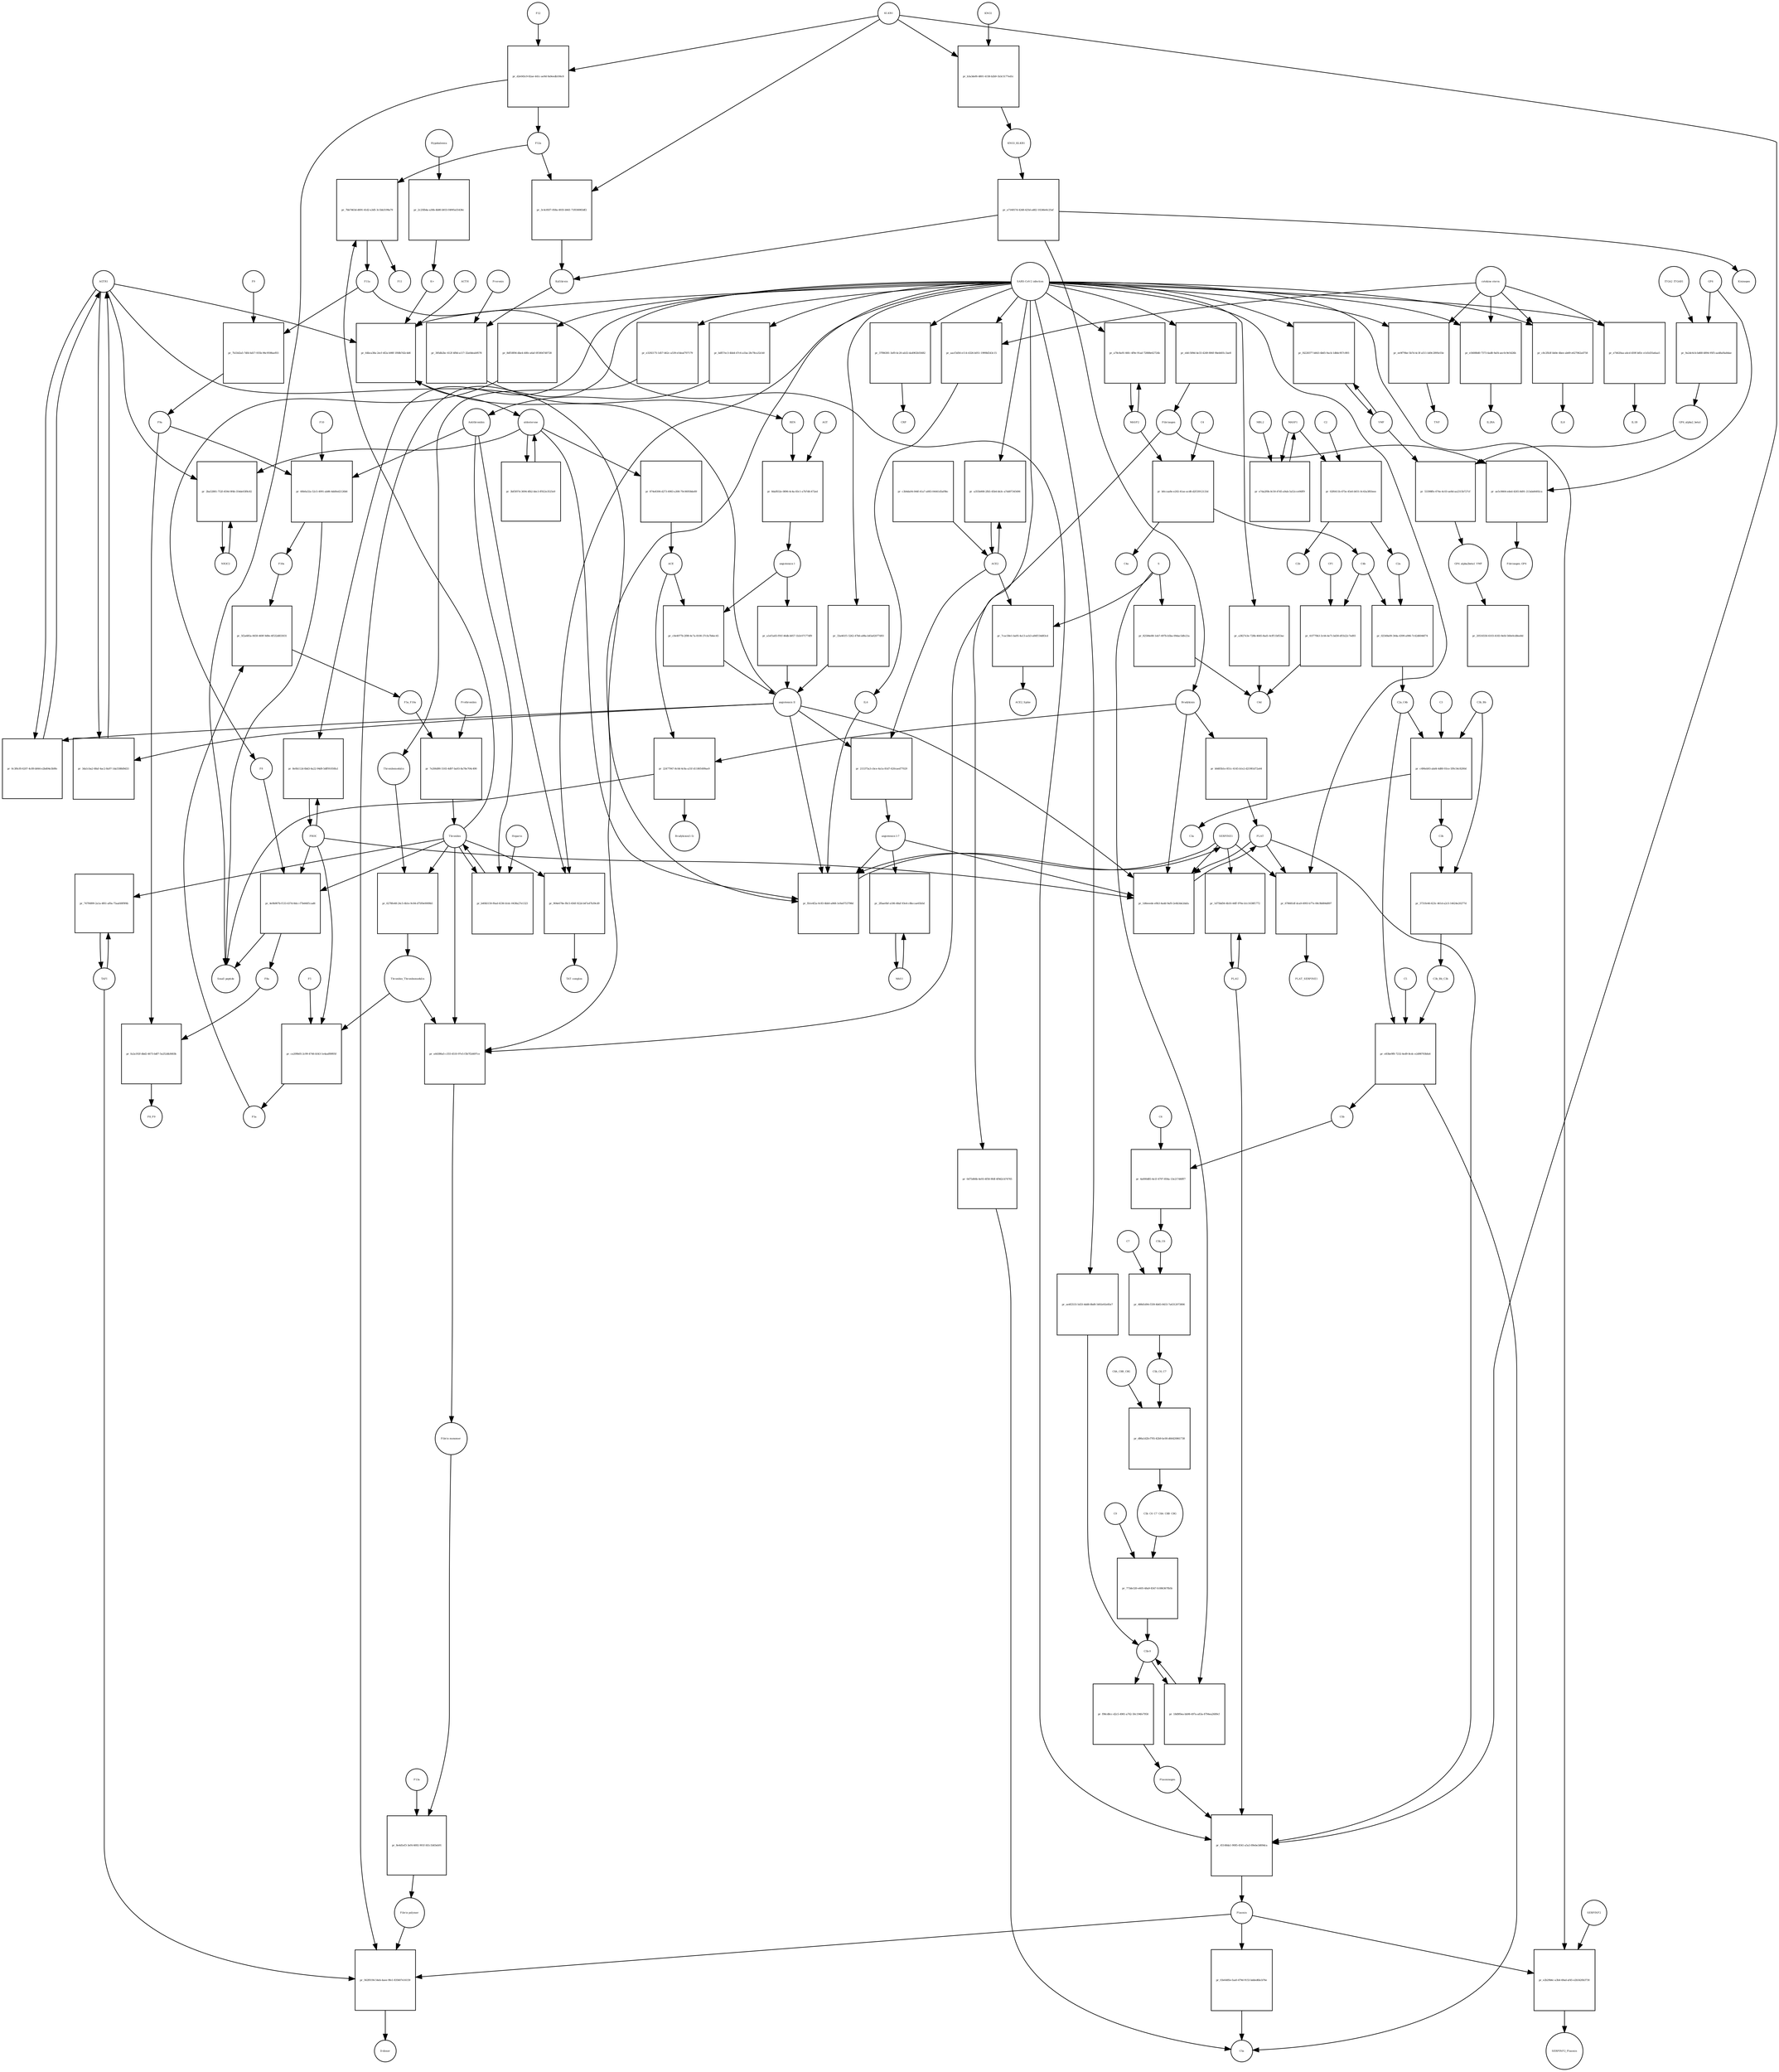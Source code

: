 strict digraph  {
F8 [annotation="urn_miriam_hgnc_3546|urn_miriam_taxonomy_9606", bipartite=0, cls=macromolecule, fontsize=4, label=F8, shape=circle];
"pr_4e9b907b-f133-437d-8dcc-f7b446f1cad6" [annotation="", bipartite=1, cls=process, fontsize=4, label="pr_4e9b907b-f133-437d-8dcc-f7b446f1cad6", shape=square];
"Small peptide" [annotation=urn_miriam_mesh_D010446, bipartite=0, cls=macromolecule, fontsize=4, label="Small peptide", shape=circle];
F8a [annotation="urn_miriam_hgnc.symbol_F8|urn_miriam_mesh_D015944|urn_miriam_taxonomy_9606", bipartite=0, cls=macromolecule, fontsize=4, label=F8a, shape=circle];
Thrombin [annotation="urn_miriam_hgnc_3535|urn_miriam_taxonomy_9606", bipartite=0, cls=macromolecule, fontsize=4, label=Thrombin, shape=circle];
PROC [annotation="urn_miriam_hgnc_9451|urn_miriam_taxonomy_9606", bipartite=0, cls=macromolecule, fontsize=4, label=PROC, shape=circle];
AGTR1 [annotation=urn_miriam_hgnc_336, bipartite=0, cls=macromolecule, fontsize=4, label=AGTR1, shape=circle];
"pr_0c3f6cf0-6207-4c89-b844-e2bd04e3b9fe" [annotation="", bipartite=1, cls=process, fontsize=4, label="pr_0c3f6cf0-6207-4c89-b844-e2bd04e3b9fe", shape=square];
"angiotensin II" [annotation="urn_miriam_obo.chebi_CHEBI%3A2718|urn_miriam_taxonomy_9606", bipartite=0, cls="simple chemical", fontsize=4, label="angiotensin II", shape=circle];
NR3C2 [annotation="", bipartite=0, cls=macromolecule, fontsize=4, label=NR3C2, shape=circle];
"pr_2ba52881-752f-459d-9f4b-354de03f8c82" [annotation="", bipartite=1, cls=process, fontsize=4, label="pr_2ba52881-752f-459d-9f4b-354de03f8c82", shape=square];
aldosterone [annotation="urn_miriam_obo.chebi_CHEBI%3A27584", bipartite=0, cls="simple chemical", fontsize=4, label=aldosterone, shape=circle];
"pr_3bf5f07d-3694-4fb2-bbc3-ff922e3525e9" [annotation="", bipartite=1, cls=process, fontsize=4, label="pr_3bf5f07d-3694-4fb2-bbc3-ff922e3525e9", shape=square];
SERPINE1 [annotation="", bipartite=0, cls=macromolecule, fontsize=4, label=SERPINE1, shape=circle];
"pr_fb1e4f2a-0c83-4bb0-a868-1e9a6753798d" [annotation="", bipartite=1, cls=process, fontsize=4, label="pr_fb1e4f2a-0c83-4bb0-a868-1e9a6753798d", shape=square];
"angiotensin I-7" [annotation="urn_miriam_obo.chebi_CHEBI%3A55438|urn_miriam_taxonomy_9606", bipartite=0, cls="simple chemical", fontsize=4, label="angiotensin I-7", shape=circle];
IL6 [annotation="urn_miriam_hgnc_6018|urn_miriam_taxonomy_9606", bipartite=0, cls=macromolecule, fontsize=4, label=IL6, shape=circle];
"pr_64bca38a-2ecf-4f2a-b98f-1f68b7d2c4d6" [annotation="", bipartite=1, cls=process, fontsize=4, label="pr_64bca38a-2ecf-4f2a-b98f-1f68b7d2c4d6", shape=square];
"SARS-CoV-2 infection" [annotation="urn_miriam_taxonomy_2697049|urn_miriam_mesh_D012327", bipartite=0, cls=phenotype, fontsize=4, label="SARS-CoV-2 infection", shape=circle];
"K+" [annotation="urn_miriam_obo.chebi_CHEBI%3A29103", bipartite=0, cls="simple chemical", fontsize=4, label="K+", shape=circle];
ACTH [annotation=urn_miriam_hgnc_9201, bipartite=0, cls="simple chemical", fontsize=4, label=ACTH, shape=circle];
"pr_33a461f1-5262-47b6-a08a-b45a02077d93" [annotation="", bipartite=1, cls=process, fontsize=4, label="pr_33a461f1-5262-47b6-a08a-b45a02077d93", shape=square];
Bradykinin [annotation="urn_miriam_obo.chebi_CHEBI%3A3165|urn_miriam_taxonomy_9606", bipartite=0, cls=macromolecule, fontsize=4, label=Bradykinin, shape=circle];
"pr_22477947-8c0d-4c8a-a31f-d11805499ae9" [annotation="", bipartite=1, cls=process, fontsize=4, label="pr_22477947-8c0d-4c8a-a31f-d11805499ae9", shape=square];
"Bradykinin(1-5)" [annotation="urn_miriam_mesh_C079000|urn_miriam_taxonomy_9606", bipartite=0, cls=macromolecule, fontsize=4, label="Bradykinin(1-5)", shape=circle];
ACE [annotation="urn_miriam_hgnc_2707|urn_miriam_taxonomy_9606", bipartite=0, cls=macromolecule, fontsize=4, label=ACE, shape=circle];
"pr_b0d05b1e-851c-4145-b1e2-d21981d72a44" [annotation="", bipartite=1, cls=process, fontsize=4, label="pr_b0d05b1e-851c-4145-b1e2-d21981d72a44", shape=square];
PLAT [annotation="urn_miriam_hgnc_9051|urn_miriam_taxonomy_9606", bipartite=0, cls=macromolecule, fontsize=4, label=PLAT, shape=circle];
"pr_3da1cba2-68af-4ac2-8a97-1da5588d9d33" [annotation="", bipartite=1, cls=process, fontsize=4, label="pr_3da1cba2-68af-4ac2-8a97-1da5588d9d33", shape=square];
MAS1 [annotation="", bipartite=0, cls=macromolecule, fontsize=4, label=MAS1, shape=circle];
"pr_2fbae0bf-a186-48af-93e4-c8bccae65b5d" [annotation="", bipartite=1, cls=process, fontsize=4, label="pr_2fbae0bf-a186-48af-93e4-c8bccae65b5d", shape=square];
Fibrinogen [annotation="urn_miriam_pubmed_19296670|urn_miriam_obo.go_GO%3A0005577|urn_miriam_hgnc_3661|urn_miriam_hgnc_3662|urn_miriam_hgnc_3694|urn_miriam_taxonomy_9606", bipartite=0, cls=complex, fontsize=4, label=Fibrinogen, shape=circle];
"pr_ae5c8464-eded-4265-8d91-213abd4492ca" [annotation="", bipartite=1, cls=process, fontsize=4, label="pr_ae5c8464-eded-4265-8d91-213abd4492ca", shape=square];
GP6 [annotation="urn_miriam_hgnc_HGNC%3A14388|urn_miriam_taxonomy_9606", bipartite=0, cls=macromolecule, fontsize=4, label=GP6, shape=circle];
Fibrinogen_GP6 [annotation="urn_miriam_pubmed_19296670|urn_miriam_obo.go_GO%3A0005577|urn_miriam_hgnc_HGNC%3A14388|urn_miriam_taxonomy_9606", bipartite=0, cls=complex, fontsize=4, label=Fibrinogen_GP6, shape=circle];
GP6_alpha2_beta1 [annotation="urn_miriam_pubmed_25051961|urn_miriam_taxonomy_10090|urn_miriam_hgnc_14338|urn_miriam_hgnc_6137|urn_miriam_hgnc_6153", bipartite=0, cls=complex, fontsize=4, label=GP6_alpha2_beta1, shape=circle];
"pr_53398ffe-674e-4c03-ae8d-aa2315b727cf" [annotation="", bipartite=1, cls=process, fontsize=4, label="pr_53398ffe-674e-4c03-ae8d-aa2315b727cf", shape=square];
VWF [annotation="urn_miriam_hgnc_12726|urn_miriam_taxonomy_9606", bipartite=0, cls=macromolecule, fontsize=4, label=VWF, shape=circle];
GP6_alpha2beta1_VWF [annotation="urn_miriam_pubmed_25051961|urn_miriam_taxonomy_10090|urn_miriam_hgnc_14338|urn_miriam_hgnc_6137|urn_miriam_hgnc_6153|urn_miriam_hgnc_12726", bipartite=0, cls=complex, fontsize=4, label=GP6_alpha2beta1_VWF, shape=circle];
"pr_9a2dc6cb-bd68-4894-95f5-aa48af4a8dae" [annotation="", bipartite=1, cls=process, fontsize=4, label="pr_9a2dc6cb-bd68-4894-95f5-aa48af4a8dae", shape=square];
ITGA2_ITGAB1 [annotation="urn_miriam_intact_EBI-16428357|urn_miriam_hgnc_6137|urn_miriam_hgnc_6153|urn_miriam_taxonomy_9606", bipartite=0, cls=complex, fontsize=4, label=ITGA2_ITGAB1, shape=circle];
"pr_20516550-6103-4183-9efd-560e0cd8ee8d" [annotation="", bipartite=1, cls="omitted process", fontsize=4, label="pr_20516550-6103-4183-9efd-560e0cd8ee8d", shape=square];
"Fibrin polymer" [annotation="urn_miriam_mesh_C465961|urn_miriam_taxonomy_9606", bipartite=0, cls=macromolecule, fontsize=4, label="Fibrin polymer", shape=circle];
"pr_562f0194-54eb-4aee-9fe1-835607e16159" [annotation="", bipartite=1, cls=process, fontsize=4, label="pr_562f0194-54eb-4aee-9fe1-835607e16159", shape=square];
"D-dimer" [annotation="urn_miriam_pubmed_19008457|urn_miriam_mesh_C036309|urn_miriam_taxonomy_9606", bipartite=0, cls=macromolecule, fontsize=4, label="D-dimer", shape=circle];
Plasmin [annotation="urn_miriam_hgnc.symbol_PLG|urn_miriam_mesh_D005341|urn_miriam_brenda_3.4.21.7|urn_miriam_taxonomy_9606", bipartite=0, cls=macromolecule, fontsize=4, label=Plasmin, shape=circle];
TAFI [annotation="urn_miriam_hgnc_1546|urn_miriam_taxonomy_9606", bipartite=0, cls=macromolecule, fontsize=4, label=TAFI, shape=circle];
"Fibrin monomer" [annotation="urn_miriam_mesh_C011468|urn_miriam_taxonomy_9606", bipartite=0, cls=macromolecule, fontsize=4, label="Fibrin monomer", shape=circle];
"pr_8e4d1ef3-3ef4-4692-901f-fd1c1b83eb91" [annotation="", bipartite=1, cls=process, fontsize=4, label="pr_8e4d1ef3-3ef4-4692-901f-fd1c1b83eb91", shape=square];
F13a [annotation="urn_miriam_hgnc.symbol_F13|urn_miriam_mesh_D026122|urn_miriam_brenda_2.3.2.13|urn_miriam_taxonomy_9606", bipartite=0, cls=macromolecule, fontsize=4, label=F13a, shape=circle];
"pr_ee9f79be-5b7d-4c3f-a511-b49c2895e55e" [annotation="", bipartite=1, cls=process, fontsize=4, label="pr_ee9f79be-5b7d-4c3f-a511-b49c2895e55e", shape=square];
TNF [annotation="urn_miriam_hgnc_11892|urn_miriam_taxonomy_9606", bipartite=0, cls=macromolecule, fontsize=4, label=TNF, shape=circle];
"cytokine storm" [annotation="urn_miriam_pubmed_2504360|urn_miriam_taxonomy_9606", bipartite=0, cls=phenotype, fontsize=4, label="cytokine storm", shape=circle];
"pr_03e6485e-faa0-479d-9153-bdded6bcb76e" [annotation="", bipartite=1, cls=process, fontsize=4, label="pr_03e6485e-faa0-479d-9153-bdded6bcb76e", shape=square];
C5a [annotation="urn_miriam_hgnc.symbol_C5|urn_miriam_mesh_D015936|urn_miriam_taxonomy_9606", bipartite=0, cls=macromolecule, fontsize=4, label=C5a, shape=circle];
"pr_f98cd8cc-d2c5-4981-a762-50c194fe7958" [annotation="", bipartite=1, cls=process, fontsize=4, label="pr_f98cd8cc-d2c5-4981-a762-50c194fe7958", shape=square];
Plasminogen [annotation="urn_miriam_hgnc_9071|urn_miriam_taxonomy_9606", bipartite=0, cls=macromolecule, fontsize=4, label=Plasminogen, shape=circle];
"C5b-9" [annotation="urn_miriam_obo.go_GO%3A0005579|urn_miriam_mesh_D015938|urn_miriam_mesh_D050776|urn_miriam_hgnc_1339|urn_miriam_hgnc_1346|urn_miriam_hgnc_1352|urn_miriam_hgnc_1353|urn_miriam_hgnc_1354|urn_miriam_hgnc_1358|urn_miriam_taxonomy_9606", bipartite=0, cls=complex, fontsize=4, label="C5b-9", shape=circle];
C2 [annotation="urn_miriam_hgnc_1248|urn_miriam_taxonomy_9606", bipartite=0, cls=macromolecule, fontsize=4, label=C2, shape=circle];
"pr_02f6411b-475e-45e0-b031-0c43a3f83eee" [annotation="", bipartite=1, cls=process, fontsize=4, label="pr_02f6411b-475e-45e0-b031-0c43a3f83eee", shape=square];
C2a [annotation="urn_miriam_hgnc.symbol_C2|urn_miriam_mesh_D050678|urn_miriam_taxonomy_9606", bipartite=0, cls=macromolecule, fontsize=4, label=C2a, shape=circle];
C2b [annotation="urn_miriam_hgnc.symbol_C2|urn_miriam_mesh_D050679|urn_miriam_taxonomy_9606", bipartite=0, cls=macromolecule, fontsize=4, label=C2b, shape=circle];
MASP1 [annotation="urn_miriam_hgnc_6901|urn_miriam_taxonomy_9606", bipartite=0, cls=macromolecule, fontsize=4, label=MASP1, shape=circle];
"pr_e56088d0-7373-4ad8-9af4-aec0c9e5426b" [annotation="", bipartite=1, cls=process, fontsize=4, label="pr_e56088d0-7373-4ad8-9af4-aec0c9e5426b", shape=square];
IL2RA [annotation="urn_miriam_hgnc_6008|urn_miriam_taxonomy_9606", bipartite=0, cls=macromolecule, fontsize=4, label=IL2RA, shape=circle];
"pr_c8c2fb3f-bb0e-4bee-ab69-e627062a4758" [annotation="", bipartite=1, cls=process, fontsize=4, label="pr_c8c2fb3f-bb0e-4bee-ab69-e627062a4758", shape=square];
IL8 [annotation="urn_miriam_hgnc_6025|urn_miriam_taxonomy_9606", bipartite=0, cls=macromolecule, fontsize=4, label=IL8, shape=circle];
"pr_0d75d66b-4e93-4f58-9fdf-4f9d2cb74765" [annotation="", bipartite=1, cls=process, fontsize=4, label="pr_0d75d66b-4e93-4f58-9fdf-4f9d2cb74765", shape=square];
"pr_aacf3d56-e114-4326-b051-1999bf243c15" [annotation="", bipartite=1, cls=process, fontsize=4, label="pr_aacf3d56-e114-4326-b051-1999bf243c15", shape=square];
"pr_e74620aa-a4cd-459f-b83c-e1d1d35a6aa5" [annotation="", bipartite=1, cls=process, fontsize=4, label="pr_e74620aa-a4cd-459f-b83c-e1d1d35a6aa5", shape=square];
IL1B [annotation="urn_miriam_hgnc_5992|urn_miriam_taxonomy_9606", bipartite=0, cls=macromolecule, fontsize=4, label=IL1B, shape=circle];
Prorenin [annotation="urn_miriam_hgnc_9958|urn_miriam_taxonomy_9606", bipartite=0, cls=macromolecule, fontsize=4, label=Prorenin, shape=circle];
"pr_385db2bc-612f-4f8d-a117-32a0deab9578" [annotation="", bipartite=1, cls=process, fontsize=4, label="pr_385db2bc-612f-4f8d-a117-32a0deab9578", shape=square];
REN [annotation="urn_miriam_hgnc.symbol_REN|urn_miriam_taxonomy_9606", bipartite=0, cls=macromolecule, fontsize=4, label=REN, shape=circle];
Kallikrein [annotation="urn_miriam_hgnc.symbol_KLKB1|urn_miriam_mesh_D020842|urn_miriam_brenda_3.4.21.34|urn_miriam_taxonomy_9606", bipartite=0, cls=macromolecule, fontsize=4, label=Kallikrein, shape=circle];
KLKB1 [annotation="urn_miriam_hgnc_6371|urn_miriam_taxonomy_9606", bipartite=0, cls=macromolecule, fontsize=4, label=KLKB1, shape=circle];
"pr_3c4c85f7-058a-4935-b9d1-71f036983df2" [annotation="", bipartite=1, cls=process, fontsize=4, label="pr_3c4c85f7-058a-4935-b9d1-71f036983df2", shape=square];
F12a [annotation="urn_miriam_hgnc.symbol_F12|urn_miriam_mesh_D015956|urn_miriam_brenda_3.4.21.38|urn_miriam_taxonomy_9606", bipartite=0, cls=macromolecule, fontsize=4, label=F12a, shape=circle];
"pr_e3292175-1d57-462c-a539-e54eaf707179" [annotation="", bipartite=1, cls=process, fontsize=4, label="pr_e3292175-1d57-462c-a539-e54eaf707179", shape=square];
Thrombomodulin [annotation="urn_miriam_hgnc_11784|urn_miriam_taxonomy_9606", bipartite=0, cls=macromolecule, fontsize=4, label=Thrombomodulin, shape=circle];
"pr_e2b29b6c-a3b4-49ad-af45-e2b5420b3730" [annotation="", bipartite=1, cls=process, fontsize=4, label="pr_e2b29b6c-a3b4-49ad-af45-e2b5420b3730", shape=square];
SERPINF2 [annotation="urn_miriam_hgnc_9075|urn_miriam_taxonomy_9606", bipartite=0, cls=macromolecule, fontsize=4, label=SERPINF2, shape=circle];
SERPINF2_Plasmin [annotation="urn_miriam_pubmed_2437112|urn_miriam_biogrid_314240|urn_miriam_hgnc_9075|urn_miriam_mesh_D005341|urn_miriam_taxonomy_9606", bipartite=0, cls=complex, fontsize=4, label=SERPINF2_Plasmin, shape=circle];
"pr_a3827e3e-728b-4645-8ad1-4cff11bf53ac" [annotation="", bipartite=1, cls=process, fontsize=4, label="pr_a3827e3e-728b-4645-8ad1-4cff11bf53ac", shape=square];
C4d [annotation="urn_miriam_hgnc.symbol_C4b|urn_miriam_mesh_C032261|urn_miriam_taxonomy_9606", bipartite=0, cls=macromolecule, fontsize=4, label=C4d, shape=circle];
"pr_ae4f2533-5d33-4dd8-8bd9-5492e92e85e7" [annotation="", bipartite=1, cls=process, fontsize=4, label="pr_ae4f2533-5d33-4dd8-8bd9-5492e92e85e7", shape=square];
"pr_8e0b112d-6bd3-4a22-94d9-5dff91050fa1" [annotation="", bipartite=1, cls=process, fontsize=4, label="pr_8e0b112d-6bd3-4a22-94d9-5dff91050fa1", shape=square];
"pr_f4228377-b843-4b65-9acb-1d8dc957c893" [annotation="", bipartite=1, cls=process, fontsize=4, label="pr_f4228377-b843-4b65-9acb-1d8dc957c893", shape=square];
"pr_37f86381-3ef0-4c20-ab32-da4902b55682" [annotation="", bipartite=1, cls=process, fontsize=4, label="pr_37f86381-3ef0-4c20-ab32-da4902b55682", shape=square];
CRP [annotation="urn_miriam_hgnc_2367|urn_miriam_taxonomy_9606", bipartite=0, cls=macromolecule, fontsize=4, label=CRP, shape=circle];
"pr_18d9f0ea-bb98-497a-a83a-8794ea2689cf" [annotation="", bipartite=1, cls=process, fontsize=4, label="pr_18d9f0ea-bb98-497a-a83a-8794ea2689cf", shape=square];
S [annotation="urn_miriam_uniprot_P0DTC2|urn_miriam_uniprot_P59594|urn_miriam_taxonomy_2697049", bipartite=0, cls=macromolecule, fontsize=4, label=S, shape=circle];
"pr_82584e88-1eb7-497b-b5ba-09dac5dfe21a" [annotation="", bipartite=1, cls=process, fontsize=4, label="pr_82584e88-1eb7-497b-b5ba-09dac5dfe21a", shape=square];
"pr_215375a3-cbce-4a1a-81d7-620caed77029" [annotation="", bipartite=1, cls=process, fontsize=4, label="pr_215375a3-cbce-4a1a-81d7-620caed77029", shape=square];
ACE2 [annotation="urn_miriam_hgnc_13557|urn_miriam_taxonomy_9606", bipartite=0, cls=macromolecule, fontsize=4, label=ACE2, shape=circle];
"pr_c3b4da04-044f-41a7-a083-04441d5af9bc" [annotation="", bipartite=1, cls=process, fontsize=4, label="pr_c3b4da04-044f-41a7-a083-04441d5af9bc", shape=square];
"pr_7cac58e1-ba95-4a13-acb3-a84f154d83cd" [annotation="", bipartite=1, cls=process, fontsize=4, label="pr_7cac58e1-ba95-4a13-acb3-a84f154d83cd", shape=square];
ACE2_Spike [annotation="urn_miriam_pdb_6CS2|urn_miriam_hgnc_13557|urn_miriam_uniprot_P0DTC2|urn_miriam_taxonomy_9606|urn_miriam_taxonomy_2697049", bipartite=0, cls=complex, fontsize=4, label=ACE2_Spike, shape=circle];
"pr_a355b008-2fb5-45b4-bb3c-a7dd07345496" [annotation="", bipartite=1, cls=process, fontsize=4, label="pr_a355b008-2fb5-45b4-bb3c-a7dd07345496", shape=square];
"pr_bdf57ec3-4bb4-47c6-a1ba-2fe78ca32cb0" [annotation="", bipartite=1, cls=process, fontsize=4, label="pr_bdf57ec3-4bb4-47c6-a1ba-2fe78ca32cb0", shape=square];
Antithrombin [annotation="urn_miriam_hgnc_775|urn_miriam_taxonomy_9606", bipartite=0, cls=macromolecule, fontsize=4, label=Antithrombin, shape=circle];
"pr_8df18f06-dbe4-40fe-a6af-0f18047d0728" [annotation="", bipartite=1, cls=process, fontsize=4, label="pr_8df18f06-dbe4-40fe-a6af-0f18047d0728", shape=square];
C4b [annotation="urn_miriam_hgnc_1324|urn_miriam_taxonomy_9606", bipartite=0, cls=macromolecule, fontsize=4, label=C4b, shape=circle];
"pr_41f770b3-3c44-4e71-bd30-df1b22c7ed93" [annotation="", bipartite=1, cls=process, fontsize=4, label="pr_41f770b3-3c44-4e71-bd30-df1b22c7ed93", shape=square];
CFI [annotation="urn_miriam_hgnc_2771|urn_miriam_taxonomy_9606", bipartite=0, cls=macromolecule, fontsize=4, label=CFI, shape=circle];
C3b [annotation="urn_miriam_hgnc.symbol_C3|urn_miriam_mesh_D003179|urn_miriam_taxonomy_9606", bipartite=0, cls=macromolecule, fontsize=4, label=C3b, shape=circle];
"pr_3731fe46-623c-461d-a2c5-14624e20277d" [annotation="", bipartite=1, cls=process, fontsize=4, label="pr_3731fe46-623c-461d-a2c5-14624e20277d", shape=square];
C3b_Bb [annotation="urn_miriam_pubmed_12440962|urn_miriam_brenda_3.4.21.47|urn_miriam_mesh_D051561|urn_miriam_mesh_D003179|urn_miriam_hgnc_1037|urn_miriam_taxonomy_9606", bipartite=0, cls=complex, fontsize=4, label=C3b_Bb, shape=circle];
C3b_Bb_C3b [annotation="urn_miriam_pubmed_12440962|urn_miriam_brenda_34.4.21.47|urn_miriam_mesh_D051566|urn_miriam_mesh_D003179|urn_miriam_hgnc_1037|urn_miriam_taxonomy_9606", bipartite=0, cls=complex, fontsize=4, label=C3b_Bb_C3b, shape=circle];
"pr_02549a09-344a-4399-a906-7c42d6046f74" [annotation="", bipartite=1, cls=process, fontsize=4, label="pr_02549a09-344a-4399-a906-7c42d6046f74", shape=square];
C2a_C4b [annotation="urn_miriam_mesh_D051574|urn_miriam_brenda_3.4.21.43|urn_miriam_mesh_D050678|urn_miriam_hgnc_1324|urn_miriam_taxonomy_9606", bipartite=0, cls=complex, fontsize=4, label=C2a_C4b, shape=circle];
C4 [annotation="urn_miriam_mesh_D00318|urn_miriam_taxonomy_9606", bipartite=0, cls=macromolecule, fontsize=4, label=C4, shape=circle];
"pr_b0ccaa8e-e202-41ae-acd8-d2f33912133d" [annotation="", bipartite=1, cls=process, fontsize=4, label="pr_b0ccaa8e-e202-41ae-acd8-d2f33912133d", shape=square];
C4a [annotation="urn_miriam_hgnc_1323|urn_miriam_taxonomy_9606", bipartite=0, cls=macromolecule, fontsize=4, label=C4a, shape=circle];
MASP2 [annotation="urn_miriam_hgnc_6902|urn_miriam_taxonomy_9606", bipartite=0, cls=macromolecule, fontsize=4, label=MASP2, shape=circle];
"pr_e7da2f0b-0c50-47d5-a9ab-5a52cce06ff9" [annotation="", bipartite=1, cls=process, fontsize=4, label="pr_e7da2f0b-0c50-47d5-a9ab-5a52cce06ff9", shape=square];
MBL2 [annotation="urn_miriam_hgnc_6902|urn_miriam_taxonomy_9606", bipartite=0, cls=macromolecule, fontsize=4, label=MBL2, shape=circle];
"pr_a78c8a91-66fc-4f9e-91ad-72888e62724b" [annotation="", bipartite=1, cls=process, fontsize=4, label="pr_a78c8a91-66fc-4f9e-91ad-72888e62724b", shape=square];
PLAU [annotation="urn_miriam_hgnc_9052|urn_miriam_taxonomy_9606", bipartite=0, cls=macromolecule, fontsize=4, label=PLAU, shape=circle];
"pr_1d75bd56-4b10-44ff-976e-b1c1638f1772" [annotation="", bipartite=1, cls=process, fontsize=4, label="pr_1d75bd56-4b10-44ff-976e-b1c1638f1772", shape=square];
C5b_C6_C7_C8A_C8B_C8G [annotation="urn_miriam_pubmed_28630159|urn_miriam_mesh_C042295|urn_miriam_mesh_D050776|urn_miriam_hgnc_1339|urn_miriam_hgnc_1352|urn_miriam_hgnc_1353|urn_miriam_hgnc_1354|urn_miriam_taxonomy_9606", bipartite=0, cls=complex, fontsize=4, label=C5b_C6_C7_C8A_C8B_C8G, shape=circle];
"pr_773de320-e605-48a9-8347-fc086367fb5b" [annotation="", bipartite=1, cls=process, fontsize=4, label="pr_773de320-e605-48a9-8347-fc086367fb5b", shape=square];
C9 [annotation="urn_miriam_hgnc_1358|urn_miriam_taxonomy_9606", bipartite=0, cls=macromolecule, fontsize=4, label=C9, shape=circle];
C5b_C6_C7 [annotation="urn_miriam_pubmed_28630159|urn_miriam_mesh_C037453|urn_miriam_mesh_D050776|urn_miriam_hgnc_1339|urn_miriam_hgnc_1346|urn_miriam_taxonomy_9606", bipartite=0, cls=complex, fontsize=4, label=C5b_C6_C7, shape=circle];
"pr_d86a1d2b-f705-42b9-bc00-d66420861738" [annotation="", bipartite=1, cls=process, fontsize=4, label="pr_d86a1d2b-f705-42b9-bc00-d66420861738", shape=square];
C8A_C8B_C8G [annotation="urn_miriam_mesh_D003185|urn_miriam_hgnc_1353|urn_miriam_hgnc_1352|urn_miriam_hgnc_1354|urn_miriam_taxonomy_9606", bipartite=0, cls=complex, fontsize=4, label=C8A_C8B_C8G, shape=circle];
C5b_C6 [annotation="urn_miriam_mesh_C050974|urn_miriam_mesh_D050776|urn_miriam_hgnc_1339|urn_miriam_taxonomy_9606", bipartite=0, cls=complex, fontsize=4, label=C5b_C6, shape=circle];
"pr_488d1d94-f339-4b83-8433-7a6312073806" [annotation="", bipartite=1, cls=process, fontsize=4, label="pr_488d1d94-f339-4b83-8433-7a6312073806", shape=square];
C7 [annotation="urn_miriam_hgnc_HGNC%3A1346|urn_miriam_taxonomy_9606", bipartite=0, cls=macromolecule, fontsize=4, label=C7, shape=circle];
C5b [annotation="urn_miriam_hgnc.symbol_C5|urn_miriam_mesh_D050776|urn_miriam_taxonomy_9606", bipartite=0, cls=macromolecule, fontsize=4, label=C5b, shape=circle];
"pr_4a000d85-4e1f-4797-856a-13e217d6fff7" [annotation="", bipartite=1, cls=process, fontsize=4, label="pr_4a000d85-4e1f-4797-856a-13e217d6fff7", shape=square];
C6 [annotation="urn_miriam_hgnc_1339|urn_miriam_taxonomy_9606", bipartite=0, cls=macromolecule, fontsize=4, label=C6, shape=circle];
C5 [annotation="urn_miriam_hgnc_1331|urn_miriam_taxonomy_9606", bipartite=0, cls=macromolecule, fontsize=4, label=C5, shape=circle];
"pr_e83be9f8-7232-4ed9-8cdc-e2d98703bfa6" [annotation="", bipartite=1, cls=process, fontsize=4, label="pr_e83be9f8-7232-4ed9-8cdc-e2d98703bfa6", shape=square];
C3 [annotation="urn_miriam_hgnc_1318|urn_miriam_taxonomy_9606", bipartite=0, cls=macromolecule, fontsize=4, label=C3, shape=circle];
"pr_c496eb93-abd4-4d80-93ce-5f9c54c8200d" [annotation="", bipartite=1, cls=process, fontsize=4, label="pr_c496eb93-abd4-4d80-93ce-5f9c54c8200d", shape=square];
C3a [annotation="urn_miriam_hgnc.symbol_C3|urn_miriam_mesh_D015926|urn_miriam_taxonomy_9606", bipartite=0, cls=macromolecule, fontsize=4, label=C3a, shape=circle];
"pr_6278fe48-24c5-4b1e-9c84-d75f0e0009b5" [annotation="", bipartite=1, cls=process, fontsize=4, label="pr_6278fe48-24c5-4b1e-9c84-d75f0e0009b5", shape=square];
Thrombin_Thrombomodulin [annotation="urn_miriam_pubmed_6282863|urn_miriam_taxonomy_9986|urn_miriam_biogrid_283352|urn_miriam_mesh_D013917|urn_miriam_hgnc_11784", bipartite=0, cls=complex, fontsize=4, label=Thrombin_Thrombomodulin, shape=circle];
"pr_a44386a5-c355-4510-97e5-f3b7f2d497ce" [annotation="", bipartite=1, cls=process, fontsize=4, label="pr_a44386a5-c355-4510-97e5-f3b7f2d497ce", shape=square];
KNG1_KLKB1 [annotation="urn_miriam_pubmed_17598838|urn_miriam_intact_EBI-10087151|urn_miriam_hgnc_6371|urn_miriam_hgnc_6383|urn_miriam_taxonomy_9606", bipartite=0, cls=complex, fontsize=4, label=KNG1_KLKB1, shape=circle];
"pr_a716057d-4248-425d-a482-10246e6c25af" [annotation="", bipartite=1, cls=process, fontsize=4, label="pr_a716057d-4248-425d-a482-10246e6c25af", shape=square];
Kininogen [annotation="urn_miriam_hgnc.symbol_KNG1|urn_miriam_mesh_D019679|urn_miriam_taxonomy_9606", bipartite=0, cls=macromolecule, fontsize=4, label=Kininogen, shape=circle];
"pr_ebfc589d-4e33-4249-806f-9beb601c3ae8" [annotation="", bipartite=1, cls=process, fontsize=4, label="pr_ebfc589d-4e33-4249-806f-9beb601c3ae8", shape=square];
"angiotensin I" [annotation="urn_miriam_obo.chebi_CHEBI%3A2718|urn_miriam_taxonomy_9606", bipartite=0, cls="simple chemical", fontsize=4, label="angiotensin I", shape=circle];
"pr_a1ef1a83-f91f-46db-b057-1b3c07177df9" [annotation="", bipartite=1, cls=process, fontsize=4, label="pr_a1ef1a83-f91f-46db-b057-1b3c07177df9", shape=square];
"pr_678681df-dca9-4993-b77e-08c9b884d897" [annotation="", bipartite=1, cls=process, fontsize=4, label="pr_678681df-dca9-4993-b77e-08c9b884d897", shape=square];
PLAT_SERPINE1 [annotation="urn_miriam_pubmed_22449964|urn_miriam_intact_EBI-7800882|urn_miriam_hgnc_9051|urn_miriam_hgnc_8593|urn_miriam_taxonomy_9606", bipartite=0, cls=complex, fontsize=4, label=PLAT_SERPINE1, shape=circle];
"pr_747f4899-2a1a-4f61-af0a-75aafd0f9f4b" [annotation="", bipartite=1, cls=process, fontsize=4, label="pr_747f4899-2a1a-4f61-af0a-75aafd0f9f4b", shape=square];
"pr_1d6eeede-e9b3-4add-9af0-2e4b3de2dafa" [annotation="", bipartite=1, cls=process, fontsize=4, label="pr_1d6eeede-e9b3-4add-9af0-2e4b3de2dafa", shape=square];
"pr_904e678e-f8c5-456f-922d-b47a47b39cd9" [annotation="", bipartite=1, cls=process, fontsize=4, label="pr_904e678e-f8c5-456f-922d-b47a47b39cd9", shape=square];
"TAT complex" [annotation="urn_miriam_pubmed_22930518|urn_miriam_mesh_C046193|urn_miriam_mesh_D013917|urn_miriam_hgnc_775|urn_miriam_taxonomy_9606", bipartite=0, cls=complex, fontsize=4, label="TAT complex", shape=circle];
"pr_45148da1-9085-4541-a5a3-89ebe3d69dca" [annotation="", bipartite=1, cls=process, fontsize=4, label="pr_45148da1-9085-4541-a5a3-89ebe3d69dca", shape=square];
F11a [annotation="urn_miriam_hgnc.symbol_F11|urn_miriam_mesh_D015945|urn_miriam_brenda_3.4.21.27|urn_miriam_taxonomy_9606", bipartite=0, cls=macromolecule, fontsize=4, label=F11a, shape=circle];
"pr_b40b5150-f6ad-4336-b1dc-0438a27e1323" [annotation="", bipartite=1, cls=process, fontsize=4, label="pr_b40b5150-f6ad-4336-b1dc-0438a27e1323", shape=square];
Heparin [annotation="urn_miriam_pubmed_708377|urn_miriam_obo.chebi_CHEBI%3A28304|urn_miriam_taxonomy_9606", bipartite=0, cls="simple chemical", fontsize=4, label=Heparin, shape=circle];
Prothrombin [annotation="urn_miriam_hgnc_3535|urn_miriam_taxonomy_9606", bipartite=0, cls=macromolecule, fontsize=4, label=Prothrombin, shape=circle];
"pr_7e266d90-5165-4d97-ba93-8a78e704c490" [annotation="", bipartite=1, cls=process, fontsize=4, label="pr_7e266d90-5165-4d97-ba93-8a78e704c490", shape=square];
F5a_F10a [annotation="urn_miriam_pubmed_2303476|urn_miriam_mesh_C022475|urn_miriam_mesh_D15943|urn_miriam_mesh_D015951|urn_miriam_taxonomy_9606", bipartite=0, cls=complex, fontsize=4, label=F5a_F10a, shape=circle];
F10a [annotation="urn_miriam_hgnc.symbol_F10|urn_miriam_mesh_D015951|urn_miriam_brenda_3.4.21.6|urn_miriam_taxonomy_9606", bipartite=0, cls=macromolecule, fontsize=4, label=F10a, shape=circle];
"pr_5f2a685a-0659-469f-9d9e-4f532d833031" [annotation="", bipartite=1, cls=process, fontsize=4, label="pr_5f2a685a-0659-469f-9d9e-4f532d833031", shape=square];
F5a [annotation="urn_miriam_hgnc.symbol_F5|urn_miriam_mesh_D015943|urn_miriam_taxonomy_9606", bipartite=0, cls=macromolecule, fontsize=4, label=F5a, shape=circle];
F5 [annotation="urn_miriam_hgnc_3541|urn_miriam_taxonomy_9606", bipartite=0, cls=macromolecule, fontsize=4, label=F5, shape=circle];
"pr_ca209b05-2c99-4746-b543-1e4aaf89f05f" [annotation="", bipartite=1, cls=process, fontsize=4, label="pr_ca209b05-2c99-4746-b543-1e4aaf89f05f", shape=square];
F9a [annotation="urn_miriam_hgnc.symbol_F9|urn_miriam_mesh_D015949|urn_miriam_taxonomy_9606", bipartite=0, cls=macromolecule, fontsize=4, label=F9a, shape=circle];
"pr_fa2a192f-dbd2-4673-bdf7-5a252db3683b" [annotation="", bipartite=1, cls=process, fontsize=4, label="pr_fa2a192f-dbd2-4673-bdf7-5a252db3683b", shape=square];
F8_F9 [annotation="urn_miriam_pubmed_22471307|urn_miriam_hgnc_3546|urn_miriam_hgnc_35531|urn_miriam_intact_EBI-11621595|urn_miriam_taxonomy_9606", bipartite=0, cls=complex, fontsize=4, label=F8_F9, shape=circle];
F9 [annotation="urn_miriam_hgnc_35531|urn_miriam_taxonomy_9606", bipartite=0, cls=macromolecule, fontsize=4, label=F9, shape=circle];
"pr_7b33d2a5-7dfd-4d17-935b-96c9598aef03" [annotation="", bipartite=1, cls=process, fontsize=4, label="pr_7b33d2a5-7dfd-4d17-935b-96c9598aef03", shape=square];
"pr_b3a3def6-4801-4158-b2b9-1b3c5177ed1c" [annotation="", bipartite=1, cls=process, fontsize=4, label="pr_b3a3def6-4801-4158-b2b9-1b3c5177ed1c", shape=square];
KNG1 [annotation="urn_miriam_hgnc.symbol_6383|urn_miriam_taxonomy_9606", bipartite=0, cls=macromolecule, fontsize=4, label=KNG1, shape=circle];
"pr_7bb7463d-d691-41d2-a3d5-3c1bb3199a79" [annotation="", bipartite=1, cls=process, fontsize=4, label="pr_7bb7463d-d691-41d2-a3d5-3c1bb3199a79", shape=square];
F11 [annotation="urn_miriam_hgnc_3529|urn_miriam_taxonomy_9606", bipartite=0, cls=macromolecule, fontsize=4, label=F11, shape=circle];
F12 [annotation="urn_miriam_hgnc_3530|urn_miriam_taxonomy_9606", bipartite=0, cls=macromolecule, fontsize=4, label=F12, shape=circle];
"pr_d2e045c9-82ae-441c-ae9d-9a9eedb106c8" [annotation="", bipartite=1, cls=process, fontsize=4, label="pr_d2e045c9-82ae-441c-ae9d-9a9eedb106c8", shape=square];
"pr_c0e4977b-2f89-4c7a-8100-37cfa7b6ec45" [annotation="", bipartite=1, cls=process, fontsize=4, label="pr_c0e4977b-2f89-4c7a-8100-37cfa7b6ec45", shape=square];
F10 [annotation="urn_miriam_hgnc_3528|urn_miriam_taxonomy_9606", bipartite=0, cls=macromolecule, fontsize=4, label=F10, shape=circle];
"pr_60b0a32a-52c5-4991-ab86-4dd0ed2126b6" [annotation="", bipartite=1, cls=process, fontsize=4, label="pr_60b0a32a-52c5-4991-ab86-4dd0ed2126b6", shape=square];
AGT [annotation="urn_miriam_hgnc_333|urn_miriam_taxonomy_9606", bipartite=0, cls=macromolecule, fontsize=4, label=AGT, shape=circle];
"pr_8daf832e-0896-4c4a-83c1-a7b7dfc472ed" [annotation="", bipartite=1, cls=process, fontsize=4, label="pr_8daf832e-0896-4c4a-83c1-a7b7dfc472ed", shape=square];
"pr_874e8306-d273-4983-a308-79c06958de89" [annotation="", bipartite=1, cls=process, fontsize=4, label="pr_874e8306-d273-4983-a308-79c06958de89", shape=square];
"pr_2c25fb4a-a30b-4b80-b933-f4995a55436c" [annotation="", bipartite=1, cls=process, fontsize=4, label="pr_2c25fb4a-a30b-4b80-b933-f4995a55436c", shape=square];
Hypokalemia [annotation="urn_miriam_mesh_D007008|urn_miriam_taxonomy_9606", bipartite=0, cls=phenotype, fontsize=4, label=Hypokalemia, shape=circle];
F8 -> "pr_4e9b907b-f133-437d-8dcc-f7b446f1cad6"  [annotation="", interaction_type=consumption];
"pr_4e9b907b-f133-437d-8dcc-f7b446f1cad6" -> "Small peptide"  [annotation="", interaction_type=production];
"pr_4e9b907b-f133-437d-8dcc-f7b446f1cad6" -> F8a  [annotation="", interaction_type=production];
F8a -> "pr_fa2a192f-dbd2-4673-bdf7-5a252db3683b"  [annotation="", interaction_type=consumption];
Thrombin -> "pr_4e9b907b-f133-437d-8dcc-f7b446f1cad6"  [annotation="urn_miriam_pubmed_15746105|urn_miriam_taxonomy_9606", interaction_type=catalysis];
Thrombin -> "pr_6278fe48-24c5-4b1e-9c84-d75f0e0009b5"  [annotation="", interaction_type=consumption];
Thrombin -> "pr_a44386a5-c355-4510-97e5-f3b7f2d497ce"  [annotation="urn_miriam_pubmed_6282863|urn_miriam_pubmed_28228446|urn_miriam_pubmed_2117226|urn_miriam_taxonomy_9606", interaction_type=catalysis];
Thrombin -> "pr_747f4899-2a1a-4f61-af0a-75aafd0f9f4b"  [annotation="urn_miriam_pubmed_23809134|urn_miriam_taxonomy_9823", interaction_type=catalysis];
Thrombin -> "pr_904e678e-f8c5-456f-922d-b47a47b39cd9"  [annotation="", interaction_type=consumption];
Thrombin -> "pr_b40b5150-f6ad-4336-b1dc-0438a27e1323"  [annotation="", interaction_type=consumption];
Thrombin -> "pr_7bb7463d-d691-41d2-a3d5-3c1bb3199a79"  [annotation="urn_miriam_pubmed_21304106|urn_miriam_pubmed_8631976|urn_miriam_taxonomy_9606", interaction_type=catalysis];
PROC -> "pr_4e9b907b-f133-437d-8dcc-f7b446f1cad6"  [annotation="urn_miriam_pubmed_15746105|urn_miriam_taxonomy_9606", interaction_type=inhibition];
PROC -> "pr_8e0b112d-6bd3-4a22-94d9-5dff91050fa1"  [annotation="", interaction_type=consumption];
PROC -> "pr_1d6eeede-e9b3-4add-9af0-2e4b3de2dafa"  [annotation="urn_miriam_pubmed_10373228|urn_miriam_pubmed_3124286|urn_miriam_taxonomy_9606|urn_miriam_pubmed_12091055|urn_miriam_pubmed_3096399", interaction_type=inhibition];
PROC -> "pr_ca209b05-2c99-4746-b543-1e4aaf89f05f"  [annotation="urn_miriam_pubmed_6282863|urn_miriam_pubmed_6572921|urn_miriam_pubmed_2322551|urn_miriam_taxonomy_9606", interaction_type=inhibition];
AGTR1 -> "pr_0c3f6cf0-6207-4c89-b844-e2bd04e3b9fe"  [annotation="", interaction_type=consumption];
AGTR1 -> "pr_2ba52881-752f-459d-9f4b-354de03f8c82"  [annotation="urn_miriam_pubmed_21349712|urn_miriam_taxonomy_10116|urn_miriam_pubmed_7045029|urn_miriam_taxonomy_10090", interaction_type=catalysis];
AGTR1 -> "pr_fb1e4f2a-0c83-4bb0-a868-1e9a6753798d"  [annotation="urn_miriam_pubmed_2091055|urn_miriam_taxonomy_9606|urn_miriam_pubmed_8034668|urn_miriam_pubmed_20591974|urn_miriam_pubmed_11983698", interaction_type=catalysis];
AGTR1 -> "pr_64bca38a-2ecf-4f2a-b98f-1f68b7d2c4d6"  [annotation="urn_miriam_pubmed_8404594|urn_miriam_taxonomy_9606|urn_miriam_pubmed_173529|urn_miriam_taxonomy_9615|urn_miriam_pubmed_32565254", interaction_type=catalysis];
AGTR1 -> "pr_3da1cba2-68af-4ac2-8a97-1da5588d9d33"  [annotation="", interaction_type=consumption];
"pr_0c3f6cf0-6207-4c89-b844-e2bd04e3b9fe" -> AGTR1  [annotation="", interaction_type=production];
"angiotensin II" -> "pr_0c3f6cf0-6207-4c89-b844-e2bd04e3b9fe"  [annotation="", interaction_type=stimulation];
"angiotensin II" -> "pr_fb1e4f2a-0c83-4bb0-a868-1e9a6753798d"  [annotation="urn_miriam_pubmed_2091055|urn_miriam_taxonomy_9606|urn_miriam_pubmed_8034668|urn_miriam_pubmed_20591974|urn_miriam_pubmed_11983698", interaction_type=catalysis];
"angiotensin II" -> "pr_64bca38a-2ecf-4f2a-b98f-1f68b7d2c4d6"  [annotation="urn_miriam_pubmed_8404594|urn_miriam_taxonomy_9606|urn_miriam_pubmed_173529|urn_miriam_taxonomy_9615|urn_miriam_pubmed_32565254", interaction_type=catalysis];
"angiotensin II" -> "pr_3da1cba2-68af-4ac2-8a97-1da5588d9d33"  [annotation="urn_miriam_pubmed_8158359|urn_miriam_taxonomy_9606", interaction_type=stimulation];
"angiotensin II" -> "pr_215375a3-cbce-4a1a-81d7-620caed77029"  [annotation="", interaction_type=consumption];
"angiotensin II" -> "pr_1d6eeede-e9b3-4add-9af0-2e4b3de2dafa"  [annotation="urn_miriam_pubmed_10373228|urn_miriam_pubmed_3124286|urn_miriam_taxonomy_9606|urn_miriam_pubmed_12091055|urn_miriam_pubmed_3096399", interaction_type=catalysis];
NR3C2 -> "pr_2ba52881-752f-459d-9f4b-354de03f8c82"  [annotation="", interaction_type=consumption];
"pr_2ba52881-752f-459d-9f4b-354de03f8c82" -> NR3C2  [annotation="", interaction_type=production];
aldosterone -> "pr_2ba52881-752f-459d-9f4b-354de03f8c82"  [annotation="urn_miriam_pubmed_21349712|urn_miriam_taxonomy_10116|urn_miriam_pubmed_7045029|urn_miriam_taxonomy_10090", interaction_type=stimulation];
aldosterone -> "pr_3bf5f07d-3694-4fb2-bbc3-ff922e3525e9"  [annotation="", interaction_type=consumption];
aldosterone -> "pr_fb1e4f2a-0c83-4bb0-a868-1e9a6753798d"  [annotation="urn_miriam_pubmed_2091055|urn_miriam_taxonomy_9606|urn_miriam_pubmed_8034668|urn_miriam_pubmed_20591974|urn_miriam_pubmed_11983698", interaction_type=catalysis];
aldosterone -> "pr_874e8306-d273-4983-a308-79c06958de89"  [annotation="urn_miriam_pubmed_5932931|urn_miriam_taxonomy_10116", interaction_type=catalysis];
"pr_3bf5f07d-3694-4fb2-bbc3-ff922e3525e9" -> aldosterone  [annotation="", interaction_type=production];
SERPINE1 -> "pr_fb1e4f2a-0c83-4bb0-a868-1e9a6753798d"  [annotation="", interaction_type=consumption];
SERPINE1 -> "pr_1d75bd56-4b10-44ff-976e-b1c1638f1772"  [annotation="urn_miriam_pubmed_21199867|urn_miriam_taxonomy_9606", interaction_type=inhibition];
SERPINE1 -> "pr_678681df-dca9-4993-b77e-08c9b884d897"  [annotation="", interaction_type=consumption];
SERPINE1 -> "pr_1d6eeede-e9b3-4add-9af0-2e4b3de2dafa"  [annotation="urn_miriam_pubmed_10373228|urn_miriam_pubmed_3124286|urn_miriam_taxonomy_9606|urn_miriam_pubmed_12091055|urn_miriam_pubmed_3096399", interaction_type=inhibition];
"pr_fb1e4f2a-0c83-4bb0-a868-1e9a6753798d" -> SERPINE1  [annotation="", interaction_type=production];
"angiotensin I-7" -> "pr_fb1e4f2a-0c83-4bb0-a868-1e9a6753798d"  [annotation="urn_miriam_pubmed_2091055|urn_miriam_taxonomy_9606|urn_miriam_pubmed_8034668|urn_miriam_pubmed_20591974|urn_miriam_pubmed_11983698", interaction_type=inhibition];
"angiotensin I-7" -> "pr_2fbae0bf-a186-48af-93e4-c8bccae65b5d"  [annotation="urn_miriam_pubmed_18026570|urn_miriam_taxonomy_10090", interaction_type=stimulation];
"angiotensin I-7" -> "pr_1d6eeede-e9b3-4add-9af0-2e4b3de2dafa"  [annotation="urn_miriam_pubmed_10373228|urn_miriam_pubmed_3124286|urn_miriam_taxonomy_9606|urn_miriam_pubmed_12091055|urn_miriam_pubmed_3096399", interaction_type=inhibition];
IL6 -> "pr_fb1e4f2a-0c83-4bb0-a868-1e9a6753798d"  [annotation="urn_miriam_pubmed_2091055|urn_miriam_taxonomy_9606|urn_miriam_pubmed_8034668|urn_miriam_pubmed_20591974|urn_miriam_pubmed_11983698", interaction_type=catalysis];
"pr_64bca38a-2ecf-4f2a-b98f-1f68b7d2c4d6" -> aldosterone  [annotation="", interaction_type=production];
"SARS-CoV-2 infection" -> "pr_64bca38a-2ecf-4f2a-b98f-1f68b7d2c4d6"  [annotation="urn_miriam_pubmed_8404594|urn_miriam_taxonomy_9606|urn_miriam_pubmed_173529|urn_miriam_taxonomy_9615|urn_miriam_pubmed_32565254", interaction_type="necessary stimulation"];
"SARS-CoV-2 infection" -> "pr_33a461f1-5262-47b6-a08a-b45a02077d93"  [annotation="urn_miriam_pubmed_32048163|urn_miriam_taxonomy_9606", interaction_type=catalysis];
"SARS-CoV-2 infection" -> "pr_562f0194-54eb-4aee-9fe1-835607e16159"  [annotation="urn_miriam_pubmed_29096812|urn_miriam_pubmed_10574983|urn_miriam_pubmed_32172226|urn_miriam_taxonomy_9606", interaction_type="necessary stimulation"];
"SARS-CoV-2 infection" -> "pr_ee9f79be-5b7d-4c3f-a511-b49c2895e55e"  [annotation="urn_miriam_pubmed_32504360|urn_miriam_taxonomy_9606", interaction_type=stimulation];
"SARS-CoV-2 infection" -> "pr_e56088d0-7373-4ad8-9af4-aec0c9e5426b"  [annotation="urn_miriam_pubmed_32286245|urn_miriam_taxonomy_9606", interaction_type=stimulation];
"SARS-CoV-2 infection" -> "pr_c8c2fb3f-bb0e-4bee-ab69-e627062a4758"  [annotation="urn_miriam_pubmed_32286245|urn_miriam_taxonomy_9606", interaction_type=stimulation];
"SARS-CoV-2 infection" -> "pr_0d75d66b-4e93-4f58-9fdf-4f9d2cb74765"  [annotation="urn_miriam_pmc_PMC7260598|urn_miriam_taxonomy_9606", interaction_type="necessary stimulation"];
"SARS-CoV-2 infection" -> "pr_aacf3d56-e114-4326-b051-1999bf243c15"  [annotation="urn_miriam_pubmed_32286245|urn_miriam_taxonomy_9606", interaction_type=stimulation];
"SARS-CoV-2 infection" -> "pr_e74620aa-a4cd-459f-b83c-e1d1d35a6aa5"  [annotation="urn_miriam_pubmed_32359396|urn_miriam_taxonomy_9606", interaction_type=stimulation];
"SARS-CoV-2 infection" -> "pr_e3292175-1d57-462c-a539-e54eaf707179"  [annotation="urn_miriam_doi_10.1101%2F2020.04.25.20077842|urn_miriam_taxonomy_9606", interaction_type="necessary stimulation"];
"SARS-CoV-2 infection" -> "pr_e2b29b6c-a3b4-49ad-af45-e2b5420b3730"  [annotation="urn_miriam_pubmed_2437112|urn_miriam_doi_10.1101%2F2020.04.25.20077842|urn_miriam_taxonomy_9606", interaction_type=stimulation];
"SARS-CoV-2 infection" -> "pr_a3827e3e-728b-4645-8ad1-4cff11bf53ac"  [annotation="urn_miriam_pubmed_32299776|urn_miriam_taxonomy_9606", interaction_type=stimulation];
"SARS-CoV-2 infection" -> "pr_ae4f2533-5d33-4dd8-8bd9-5492e92e85e7"  [annotation="urn_miriam_pmc_PMC7260598|urn_miriam_taxonomy_9606", interaction_type="necessary stimulation"];
"SARS-CoV-2 infection" -> "pr_8e0b112d-6bd3-4a22-94d9-5dff91050fa1"  [annotation="urn_miriam_pubmed_32302438|urn_miriam_taxonomy_9606", interaction_type="necessary stimulation"];
"SARS-CoV-2 infection" -> "pr_f4228377-b843-4b65-9acb-1d8dc957c893"  [annotation="urn_miriam_pubmed_32367170|urn_miriam_taxonomy_9606", interaction_type="necessary stimulation"];
"SARS-CoV-2 infection" -> "pr_37f86381-3ef0-4c20-ab32-da4902b55682"  [annotation="urn_miriam_pubmed_32171076|urn_miriam_taxonomy_9606", interaction_type="necessary stimulation"];
"SARS-CoV-2 infection" -> "pr_a355b008-2fb5-45b4-bb3c-a7dd07345496"  [annotation="urn_miriam_pubmed_16008552|urn_miriam_taxonomy_9606", interaction_type=inhibition];
"SARS-CoV-2 infection" -> "pr_bdf57ec3-4bb4-47c6-a1ba-2fe78ca32cb0"  [annotation="urn_miriam_pubmed_32302438|urn_miriam_taxonomy_9606", interaction_type=inhibition];
"SARS-CoV-2 infection" -> "pr_8df18f06-dbe4-40fe-a6af-0f18047d0728"  [annotation="urn_miriam_pubmed_32367170|urn_miriam_taxonomy_9606", interaction_type="necessary stimulation"];
"SARS-CoV-2 infection" -> "pr_a78c8a91-66fc-4f9e-91ad-72888e62724b"  [annotation="urn_miriam_pubmed_11290788|urn_miriam_pubmed_32299776|urn_miriam_taxonomy_9606", interaction_type=stimulation];
"SARS-CoV-2 infection" -> "pr_a44386a5-c355-4510-97e5-f3b7f2d497ce"  [annotation="urn_miriam_pubmed_6282863|urn_miriam_pubmed_28228446|urn_miriam_pubmed_2117226|urn_miriam_taxonomy_9606", interaction_type="necessary stimulation"];
"SARS-CoV-2 infection" -> "pr_ebfc589d-4e33-4249-806f-9beb601c3ae8"  [annotation="urn_miriam_pubmed_32172226|urn_miriam_taxonomy_9606", interaction_type="necessary stimulation"];
"SARS-CoV-2 infection" -> "pr_678681df-dca9-4993-b77e-08c9b884d897"  [annotation="urn_miriam_pubmed_22449964|urn_miriam_doi_10.1101%2F2020.04.25.20077842|urn_miriam_taxonomy_9606", interaction_type="necessary stimulation"];
"SARS-CoV-2 infection" -> "pr_904e678e-f8c5-456f-922d-b47a47b39cd9"  [annotation="urn_miriam_pubmed_8136018|urn_miriam_doi_10.1101%2F2020.04.25.20077842|urn_miriam_taxonomy_9606", interaction_type="necessary stimulation"];
"K+" -> "pr_64bca38a-2ecf-4f2a-b98f-1f68b7d2c4d6"  [annotation="urn_miriam_pubmed_8404594|urn_miriam_taxonomy_9606|urn_miriam_pubmed_173529|urn_miriam_taxonomy_9615|urn_miriam_pubmed_32565254", interaction_type=catalysis];
ACTH -> "pr_64bca38a-2ecf-4f2a-b98f-1f68b7d2c4d6"  [annotation="urn_miriam_pubmed_8404594|urn_miriam_taxonomy_9606|urn_miriam_pubmed_173529|urn_miriam_taxonomy_9615|urn_miriam_pubmed_32565254", interaction_type=catalysis];
"pr_33a461f1-5262-47b6-a08a-b45a02077d93" -> "angiotensin II"  [annotation="", interaction_type=production];
Bradykinin -> "pr_22477947-8c0d-4c8a-a31f-d11805499ae9"  [annotation="", interaction_type=consumption];
Bradykinin -> "pr_b0d05b1e-851c-4145-b1e2-d21981d72a44"  [annotation="urn_miriam_pubmed_9066005|urn_miriam_taxonomy_9606", interaction_type=stimulation];
Bradykinin -> "pr_1d6eeede-e9b3-4add-9af0-2e4b3de2dafa"  [annotation="urn_miriam_pubmed_10373228|urn_miriam_pubmed_3124286|urn_miriam_taxonomy_9606|urn_miriam_pubmed_12091055|urn_miriam_pubmed_3096399", interaction_type=catalysis];
"pr_22477947-8c0d-4c8a-a31f-d11805499ae9" -> "Bradykinin(1-5)"  [annotation="", interaction_type=production];
"pr_22477947-8c0d-4c8a-a31f-d11805499ae9" -> "Small peptide"  [annotation="", interaction_type=production];
ACE -> "pr_22477947-8c0d-4c8a-a31f-d11805499ae9"  [annotation="urn_miriam_taxonomy_9606|urn_miriam_pubmed_10969042", interaction_type=catalysis];
ACE -> "pr_c0e4977b-2f89-4c7a-8100-37cfa7b6ec45"  [annotation="urn_miriam_taxonomy_9606|urn_miriam_pubmed_190881|urn_miriam_pubmed_10969042", interaction_type=catalysis];
"pr_b0d05b1e-851c-4145-b1e2-d21981d72a44" -> PLAT  [annotation="", interaction_type=production];
PLAT -> "pr_678681df-dca9-4993-b77e-08c9b884d897"  [annotation="", interaction_type=consumption];
PLAT -> "pr_1d6eeede-e9b3-4add-9af0-2e4b3de2dafa"  [annotation="", interaction_type=consumption];
PLAT -> "pr_45148da1-9085-4541-a5a3-89ebe3d69dca"  [annotation="urn_miriam_pubmed_89876|urn_miriam_taxonomy_9606|urn_miriam_pubmed_3850647|urn_miriam_pubmed_2966802|urn_miriam_pubmed_6539333", interaction_type=catalysis];
"pr_3da1cba2-68af-4ac2-8a97-1da5588d9d33" -> AGTR1  [annotation="", interaction_type=production];
MAS1 -> "pr_2fbae0bf-a186-48af-93e4-c8bccae65b5d"  [annotation="", interaction_type=consumption];
"pr_2fbae0bf-a186-48af-93e4-c8bccae65b5d" -> MAS1  [annotation="", interaction_type=production];
Fibrinogen -> "pr_ae5c8464-eded-4265-8d91-213abd4492ca"  [annotation="", interaction_type=consumption];
Fibrinogen -> "pr_a44386a5-c355-4510-97e5-f3b7f2d497ce"  [annotation="", interaction_type=consumption];
"pr_ae5c8464-eded-4265-8d91-213abd4492ca" -> Fibrinogen_GP6  [annotation="", interaction_type=production];
GP6 -> "pr_ae5c8464-eded-4265-8d91-213abd4492ca"  [annotation="", interaction_type=consumption];
GP6 -> "pr_9a2dc6cb-bd68-4894-95f5-aa48af4a8dae"  [annotation="", interaction_type=consumption];
GP6_alpha2_beta1 -> "pr_53398ffe-674e-4c03-ae8d-aa2315b727cf"  [annotation="", interaction_type=consumption];
"pr_53398ffe-674e-4c03-ae8d-aa2315b727cf" -> GP6_alpha2beta1_VWF  [annotation="", interaction_type=production];
VWF -> "pr_53398ffe-674e-4c03-ae8d-aa2315b727cf"  [annotation="", interaction_type=consumption];
VWF -> "pr_f4228377-b843-4b65-9acb-1d8dc957c893"  [annotation="", interaction_type=consumption];
GP6_alpha2beta1_VWF -> "pr_20516550-6103-4183-9efd-560e0cd8ee8d"  [annotation="", interaction_type=consumption];
"pr_9a2dc6cb-bd68-4894-95f5-aa48af4a8dae" -> GP6_alpha2_beta1  [annotation="", interaction_type=production];
ITGA2_ITGAB1 -> "pr_9a2dc6cb-bd68-4894-95f5-aa48af4a8dae"  [annotation="", interaction_type=consumption];
"Fibrin polymer" -> "pr_562f0194-54eb-4aee-9fe1-835607e16159"  [annotation="", interaction_type=consumption];
"pr_562f0194-54eb-4aee-9fe1-835607e16159" -> "D-dimer"  [annotation="", interaction_type=production];
Plasmin -> "pr_562f0194-54eb-4aee-9fe1-835607e16159"  [annotation="urn_miriam_pubmed_29096812|urn_miriam_pubmed_10574983|urn_miriam_pubmed_32172226|urn_miriam_taxonomy_9606", interaction_type=catalysis];
Plasmin -> "pr_03e6485e-faa0-479d-9153-bdded6bcb76e"  [annotation="urn_miriam_pubmed_27077125|urn_miriam_taxonomy_10090", interaction_type="necessary stimulation"];
Plasmin -> "pr_e2b29b6c-a3b4-49ad-af45-e2b5420b3730"  [annotation="", interaction_type=consumption];
TAFI -> "pr_562f0194-54eb-4aee-9fe1-835607e16159"  [annotation="urn_miriam_pubmed_29096812|urn_miriam_pubmed_10574983|urn_miriam_pubmed_32172226|urn_miriam_taxonomy_9606", interaction_type=catalysis];
TAFI -> "pr_747f4899-2a1a-4f61-af0a-75aafd0f9f4b"  [annotation="", interaction_type=consumption];
"Fibrin monomer" -> "pr_8e4d1ef3-3ef4-4692-901f-fd1c1b83eb91"  [annotation="", interaction_type=consumption];
"pr_8e4d1ef3-3ef4-4692-901f-fd1c1b83eb91" -> "Fibrin polymer"  [annotation="", interaction_type=production];
F13a -> "pr_8e4d1ef3-3ef4-4692-901f-fd1c1b83eb91"  [annotation="urn_miriam_pubmed_29096812|urn_miriam_pubmed_7577232|urn_miriam_taxonomy_9606", interaction_type=catalysis];
"pr_ee9f79be-5b7d-4c3f-a511-b49c2895e55e" -> TNF  [annotation="", interaction_type=production];
"cytokine storm" -> "pr_ee9f79be-5b7d-4c3f-a511-b49c2895e55e"  [annotation="urn_miriam_pubmed_32504360|urn_miriam_taxonomy_9606", interaction_type=stimulation];
"cytokine storm" -> "pr_e56088d0-7373-4ad8-9af4-aec0c9e5426b"  [annotation="urn_miriam_pubmed_32286245|urn_miriam_taxonomy_9606", interaction_type=stimulation];
"cytokine storm" -> "pr_c8c2fb3f-bb0e-4bee-ab69-e627062a4758"  [annotation="urn_miriam_pubmed_32286245|urn_miriam_taxonomy_9606", interaction_type=stimulation];
"cytokine storm" -> "pr_aacf3d56-e114-4326-b051-1999bf243c15"  [annotation="urn_miriam_pubmed_32286245|urn_miriam_taxonomy_9606", interaction_type=stimulation];
"cytokine storm" -> "pr_e74620aa-a4cd-459f-b83c-e1d1d35a6aa5"  [annotation="urn_miriam_pubmed_32359396|urn_miriam_taxonomy_9606", interaction_type=stimulation];
"pr_03e6485e-faa0-479d-9153-bdded6bcb76e" -> C5a  [annotation="", interaction_type=production];
"pr_f98cd8cc-d2c5-4981-a762-50c194fe7958" -> Plasminogen  [annotation="", interaction_type=production];
Plasminogen -> "pr_45148da1-9085-4541-a5a3-89ebe3d69dca"  [annotation="", interaction_type=consumption];
"C5b-9" -> "pr_f98cd8cc-d2c5-4981-a762-50c194fe7958"  [annotation="urn_miriam_pubmed_9012652|urn_miriam_taxonomy_9606", interaction_type=stimulation];
"C5b-9" -> "pr_18d9f0ea-bb98-497a-a83a-8794ea2689cf"  [annotation="", interaction_type=consumption];
C2 -> "pr_02f6411b-475e-45e0-b031-0c43a3f83eee"  [annotation="", interaction_type=consumption];
"pr_02f6411b-475e-45e0-b031-0c43a3f83eee" -> C2a  [annotation="", interaction_type=production];
"pr_02f6411b-475e-45e0-b031-0c43a3f83eee" -> C2b  [annotation="", interaction_type=production];
C2a -> "pr_02549a09-344a-4399-a906-7c42d6046f74"  [annotation="", interaction_type=consumption];
MASP1 -> "pr_02f6411b-475e-45e0-b031-0c43a3f83eee"  [annotation="urn_miriam_pubmed_10946292|urn_miriam_taxonomy_9606", interaction_type=catalysis];
MASP1 -> "pr_e7da2f0b-0c50-47d5-a9ab-5a52cce06ff9"  [annotation="", interaction_type=consumption];
"pr_e56088d0-7373-4ad8-9af4-aec0c9e5426b" -> IL2RA  [annotation="", interaction_type=production];
"pr_c8c2fb3f-bb0e-4bee-ab69-e627062a4758" -> IL8  [annotation="", interaction_type=production];
"pr_0d75d66b-4e93-4f58-9fdf-4f9d2cb74765" -> C5a  [annotation="", interaction_type=production];
"pr_aacf3d56-e114-4326-b051-1999bf243c15" -> IL6  [annotation="", interaction_type=production];
"pr_e74620aa-a4cd-459f-b83c-e1d1d35a6aa5" -> IL1B  [annotation="", interaction_type=production];
Prorenin -> "pr_385db2bc-612f-4f8d-a117-32a0deab9578"  [annotation="", interaction_type=consumption];
"pr_385db2bc-612f-4f8d-a117-32a0deab9578" -> REN  [annotation="", interaction_type=production];
REN -> "pr_8daf832e-0896-4c4a-83c1-a7b7dfc472ed"  [annotation="urn_miriam_pubmed_10585461|urn_miriam_pubmed_30934934|urn_miriam_pubmed_6172448|urn_miriam_taxonomy_9606", interaction_type=catalysis];
Kallikrein -> "pr_385db2bc-612f-4f8d-a117-32a0deab9578"  [annotation="urn_miriam_pubmed_692685|urn_miriam_taxonomy_9606", interaction_type=catalysis];
KLKB1 -> "pr_3c4c85f7-058a-4935-b9d1-71f036983df2"  [annotation="", interaction_type=consumption];
KLKB1 -> "pr_45148da1-9085-4541-a5a3-89ebe3d69dca"  [annotation="urn_miriam_pubmed_89876|urn_miriam_taxonomy_9606|urn_miriam_pubmed_3850647|urn_miriam_pubmed_2966802|urn_miriam_pubmed_6539333", interaction_type=catalysis];
KLKB1 -> "pr_b3a3def6-4801-4158-b2b9-1b3c5177ed1c"  [annotation="", interaction_type=consumption];
KLKB1 -> "pr_d2e045c9-82ae-441c-ae9d-9a9eedb106c8"  [annotation="urn_miriam_pubmed_7391081|urn_miriam_taxonomy_9606|urn_miriam_pubmed_864009", interaction_type=catalysis];
"pr_3c4c85f7-058a-4935-b9d1-71f036983df2" -> Kallikrein  [annotation="", interaction_type=production];
F12a -> "pr_3c4c85f7-058a-4935-b9d1-71f036983df2"  [annotation="urn_miriam_pubmed_21304106|urn_miriam_taxonomy_9606", interaction_type=catalysis];
F12a -> "pr_7bb7463d-d691-41d2-a3d5-3c1bb3199a79"  [annotation="", interaction_type=consumption];
"pr_e3292175-1d57-462c-a539-e54eaf707179" -> Thrombomodulin  [annotation="", interaction_type=production];
Thrombomodulin -> "pr_6278fe48-24c5-4b1e-9c84-d75f0e0009b5"  [annotation="", interaction_type=consumption];
"pr_e2b29b6c-a3b4-49ad-af45-e2b5420b3730" -> SERPINF2_Plasmin  [annotation="", interaction_type=production];
SERPINF2 -> "pr_e2b29b6c-a3b4-49ad-af45-e2b5420b3730"  [annotation="", interaction_type=consumption];
"pr_a3827e3e-728b-4645-8ad1-4cff11bf53ac" -> C4d  [annotation="", interaction_type=production];
"pr_ae4f2533-5d33-4dd8-8bd9-5492e92e85e7" -> "C5b-9"  [annotation="", interaction_type=production];
"pr_8e0b112d-6bd3-4a22-94d9-5dff91050fa1" -> PROC  [annotation="", interaction_type=production];
"pr_f4228377-b843-4b65-9acb-1d8dc957c893" -> VWF  [annotation="", interaction_type=production];
"pr_37f86381-3ef0-4c20-ab32-da4902b55682" -> CRP  [annotation="", interaction_type=production];
"pr_18d9f0ea-bb98-497a-a83a-8794ea2689cf" -> "C5b-9"  [annotation="", interaction_type=production];
S -> "pr_18d9f0ea-bb98-497a-a83a-8794ea2689cf"  [annotation="", interaction_type=consumption];
S -> "pr_82584e88-1eb7-497b-b5ba-09dac5dfe21a"  [annotation="", interaction_type=consumption];
S -> "pr_7cac58e1-ba95-4a13-acb3-a84f154d83cd"  [annotation="", interaction_type=consumption];
"pr_82584e88-1eb7-497b-b5ba-09dac5dfe21a" -> C4d  [annotation="", interaction_type=production];
"pr_215375a3-cbce-4a1a-81d7-620caed77029" -> "angiotensin I-7"  [annotation="", interaction_type=production];
ACE2 -> "pr_215375a3-cbce-4a1a-81d7-620caed77029"  [annotation="urn_miriam_pubmed_23392115|urn_miriam_taxonomy_10090", interaction_type=catalysis];
ACE2 -> "pr_7cac58e1-ba95-4a13-acb3-a84f154d83cd"  [annotation="", interaction_type=consumption];
ACE2 -> "pr_a355b008-2fb5-45b4-bb3c-a7dd07345496"  [annotation="", interaction_type=consumption];
"pr_c3b4da04-044f-41a7-a083-04441d5af9bc" -> ACE2  [annotation="", interaction_type=production];
"pr_7cac58e1-ba95-4a13-acb3-a84f154d83cd" -> ACE2_Spike  [annotation="", interaction_type=production];
"pr_a355b008-2fb5-45b4-bb3c-a7dd07345496" -> ACE2  [annotation="", interaction_type=production];
"pr_bdf57ec3-4bb4-47c6-a1ba-2fe78ca32cb0" -> Antithrombin  [annotation="", interaction_type=production];
Antithrombin -> "pr_904e678e-f8c5-456f-922d-b47a47b39cd9"  [annotation="", interaction_type=consumption];
Antithrombin -> "pr_b40b5150-f6ad-4336-b1dc-0438a27e1323"  [annotation="urn_miriam_pubmed_579490|urn_miriam_taxonomy_9606", interaction_type=inhibition];
Antithrombin -> "pr_60b0a32a-52c5-4991-ab86-4dd0ed2126b6"  [annotation="urn_miriam_pubmed_11551226|urn_miriam_pubmed_15853774|urn_miriam_taxonomy_9606", interaction_type=inhibition];
"pr_8df18f06-dbe4-40fe-a6af-0f18047d0728" -> F8  [annotation="", interaction_type=production];
C4b -> "pr_41f770b3-3c44-4e71-bd30-df1b22c7ed93"  [annotation="", interaction_type=consumption];
C4b -> "pr_02549a09-344a-4399-a906-7c42d6046f74"  [annotation="", interaction_type=consumption];
"pr_41f770b3-3c44-4e71-bd30-df1b22c7ed93" -> C4d  [annotation="", interaction_type=production];
CFI -> "pr_41f770b3-3c44-4e71-bd30-df1b22c7ed93"  [annotation="urn_miriam_pubmed_19362461|urn_miriam_taxonomy_9606", interaction_type=catalysis];
C3b -> "pr_3731fe46-623c-461d-a2c5-14624e20277d"  [annotation="", interaction_type=consumption];
"pr_3731fe46-623c-461d-a2c5-14624e20277d" -> C3b_Bb_C3b  [annotation="", interaction_type=production];
C3b_Bb -> "pr_3731fe46-623c-461d-a2c5-14624e20277d"  [annotation="", interaction_type=consumption];
C3b_Bb -> "pr_c496eb93-abd4-4d80-93ce-5f9c54c8200d"  [annotation="urn_miriam_pubmed_427127|urn_miriam_taxonomy_9606|urn_miriam_pubmed_17395591", interaction_type=catalysis];
C3b_Bb_C3b -> "pr_e83be9f8-7232-4ed9-8cdc-e2d98703bfa6"  [annotation="urn_miriam_pubmed_30083158|urn_miriam_taxonomy_9606|urn_miriam_pubmed_12878586", interaction_type=catalysis];
"pr_02549a09-344a-4399-a906-7c42d6046f74" -> C2a_C4b  [annotation="", interaction_type=production];
C2a_C4b -> "pr_e83be9f8-7232-4ed9-8cdc-e2d98703bfa6"  [annotation="urn_miriam_pubmed_30083158|urn_miriam_taxonomy_9606|urn_miriam_pubmed_12878586", interaction_type=catalysis];
C2a_C4b -> "pr_c496eb93-abd4-4d80-93ce-5f9c54c8200d"  [annotation="urn_miriam_pubmed_427127|urn_miriam_taxonomy_9606|urn_miriam_pubmed_17395591", interaction_type=catalysis];
C4 -> "pr_b0ccaa8e-e202-41ae-acd8-d2f33912133d"  [annotation="", interaction_type=consumption];
"pr_b0ccaa8e-e202-41ae-acd8-d2f33912133d" -> C4b  [annotation="", interaction_type=production];
"pr_b0ccaa8e-e202-41ae-acd8-d2f33912133d" -> C4a  [annotation="", interaction_type=production];
MASP2 -> "pr_b0ccaa8e-e202-41ae-acd8-d2f33912133d"  [annotation="urn_miriam_pubmed_21664989|urn_miriam_taxonomy_9606", interaction_type=catalysis];
MASP2 -> "pr_a78c8a91-66fc-4f9e-91ad-72888e62724b"  [annotation="", interaction_type=consumption];
"pr_e7da2f0b-0c50-47d5-a9ab-5a52cce06ff9" -> MASP1  [annotation="", interaction_type=production];
MBL2 -> "pr_e7da2f0b-0c50-47d5-a9ab-5a52cce06ff9"  [annotation="urn_miriam_pubmed_11290788|urn_miriam_taxonomy_9606", interaction_type=stimulation];
"pr_a78c8a91-66fc-4f9e-91ad-72888e62724b" -> MASP2  [annotation="", interaction_type=production];
PLAU -> "pr_1d75bd56-4b10-44ff-976e-b1c1638f1772"  [annotation="", interaction_type=consumption];
PLAU -> "pr_45148da1-9085-4541-a5a3-89ebe3d69dca"  [annotation="urn_miriam_pubmed_89876|urn_miriam_taxonomy_9606|urn_miriam_pubmed_3850647|urn_miriam_pubmed_2966802|urn_miriam_pubmed_6539333", interaction_type=catalysis];
"pr_1d75bd56-4b10-44ff-976e-b1c1638f1772" -> PLAU  [annotation="", interaction_type=production];
C5b_C6_C7_C8A_C8B_C8G -> "pr_773de320-e605-48a9-8347-fc086367fb5b"  [annotation="", interaction_type=consumption];
"pr_773de320-e605-48a9-8347-fc086367fb5b" -> "C5b-9"  [annotation="", interaction_type=production];
C9 -> "pr_773de320-e605-48a9-8347-fc086367fb5b"  [annotation="", interaction_type=consumption];
C5b_C6_C7 -> "pr_d86a1d2b-f705-42b9-bc00-d66420861738"  [annotation="", interaction_type=consumption];
"pr_d86a1d2b-f705-42b9-bc00-d66420861738" -> C5b_C6_C7_C8A_C8B_C8G  [annotation="", interaction_type=production];
C8A_C8B_C8G -> "pr_d86a1d2b-f705-42b9-bc00-d66420861738"  [annotation="", interaction_type=consumption];
C5b_C6 -> "pr_488d1d94-f339-4b83-8433-7a6312073806"  [annotation="", interaction_type=consumption];
"pr_488d1d94-f339-4b83-8433-7a6312073806" -> C5b_C6_C7  [annotation="", interaction_type=production];
C7 -> "pr_488d1d94-f339-4b83-8433-7a6312073806"  [annotation="", interaction_type=consumption];
C5b -> "pr_4a000d85-4e1f-4797-856a-13e217d6fff7"  [annotation="", interaction_type=consumption];
"pr_4a000d85-4e1f-4797-856a-13e217d6fff7" -> C5b_C6  [annotation="", interaction_type=production];
C6 -> "pr_4a000d85-4e1f-4797-856a-13e217d6fff7"  [annotation="", interaction_type=consumption];
C5 -> "pr_e83be9f8-7232-4ed9-8cdc-e2d98703bfa6"  [annotation="", interaction_type=consumption];
"pr_e83be9f8-7232-4ed9-8cdc-e2d98703bfa6" -> C5b  [annotation="", interaction_type=production];
"pr_e83be9f8-7232-4ed9-8cdc-e2d98703bfa6" -> C5a  [annotation="", interaction_type=production];
C3 -> "pr_c496eb93-abd4-4d80-93ce-5f9c54c8200d"  [annotation="", interaction_type=consumption];
"pr_c496eb93-abd4-4d80-93ce-5f9c54c8200d" -> C3a  [annotation="", interaction_type=production];
"pr_c496eb93-abd4-4d80-93ce-5f9c54c8200d" -> C3b  [annotation="", interaction_type=production];
"pr_6278fe48-24c5-4b1e-9c84-d75f0e0009b5" -> Thrombin_Thrombomodulin  [annotation="", interaction_type=production];
Thrombin_Thrombomodulin -> "pr_a44386a5-c355-4510-97e5-f3b7f2d497ce"  [annotation="urn_miriam_pubmed_6282863|urn_miriam_pubmed_28228446|urn_miriam_pubmed_2117226|urn_miriam_taxonomy_9606", interaction_type=inhibition];
Thrombin_Thrombomodulin -> "pr_ca209b05-2c99-4746-b543-1e4aaf89f05f"  [annotation="urn_miriam_pubmed_6282863|urn_miriam_pubmed_6572921|urn_miriam_pubmed_2322551|urn_miriam_taxonomy_9606", interaction_type=inhibition];
"pr_a44386a5-c355-4510-97e5-f3b7f2d497ce" -> "Fibrin monomer"  [annotation="", interaction_type=production];
KNG1_KLKB1 -> "pr_a716057d-4248-425d-a482-10246e6c25af"  [annotation="urn_miriam_pubmed_6768384|urn_miriam_pubmed_4627469|urn_miriam_taxonomy_9606", interaction_type=catalysis];
"pr_a716057d-4248-425d-a482-10246e6c25af" -> Kininogen  [annotation="", interaction_type=production];
"pr_a716057d-4248-425d-a482-10246e6c25af" -> Bradykinin  [annotation="", interaction_type=production];
"pr_a716057d-4248-425d-a482-10246e6c25af" -> Kallikrein  [annotation="", interaction_type=production];
"pr_ebfc589d-4e33-4249-806f-9beb601c3ae8" -> Fibrinogen  [annotation="", interaction_type=production];
"angiotensin I" -> "pr_a1ef1a83-f91f-46db-b057-1b3c07177df9"  [annotation="", interaction_type=consumption];
"angiotensin I" -> "pr_c0e4977b-2f89-4c7a-8100-37cfa7b6ec45"  [annotation="", interaction_type=consumption];
"pr_a1ef1a83-f91f-46db-b057-1b3c07177df9" -> "angiotensin II"  [annotation="", interaction_type=production];
"pr_678681df-dca9-4993-b77e-08c9b884d897" -> PLAT_SERPINE1  [annotation="", interaction_type=production];
"pr_747f4899-2a1a-4f61-af0a-75aafd0f9f4b" -> TAFI  [annotation="", interaction_type=production];
"pr_1d6eeede-e9b3-4add-9af0-2e4b3de2dafa" -> PLAT  [annotation="", interaction_type=production];
"pr_904e678e-f8c5-456f-922d-b47a47b39cd9" -> "TAT complex"  [annotation="", interaction_type=production];
"pr_45148da1-9085-4541-a5a3-89ebe3d69dca" -> Plasmin  [annotation="", interaction_type=production];
F11a -> "pr_45148da1-9085-4541-a5a3-89ebe3d69dca"  [annotation="urn_miriam_pubmed_89876|urn_miriam_taxonomy_9606|urn_miriam_pubmed_3850647|urn_miriam_pubmed_2966802|urn_miriam_pubmed_6539333", interaction_type=catalysis];
F11a -> "pr_7b33d2a5-7dfd-4d17-935b-96c9598aef03"  [annotation="urn_miriam_pubmed_9100000|urn_miriam_taxonomy_9606", interaction_type=catalysis];
"pr_b40b5150-f6ad-4336-b1dc-0438a27e1323" -> Thrombin  [annotation="", interaction_type=production];
Heparin -> "pr_b40b5150-f6ad-4336-b1dc-0438a27e1323"  [annotation="urn_miriam_pubmed_579490|urn_miriam_taxonomy_9606", interaction_type=catalysis];
Prothrombin -> "pr_7e266d90-5165-4d97-ba93-8a78e704c490"  [annotation="", interaction_type=consumption];
"pr_7e266d90-5165-4d97-ba93-8a78e704c490" -> Thrombin  [annotation="", interaction_type=production];
F5a_F10a -> "pr_7e266d90-5165-4d97-ba93-8a78e704c490"  [annotation="urn_miriam_pubmed_4430674|urn_miriam_pubmed_3818642|urn_miriam_taxonomy_9606", interaction_type=catalysis];
F10a -> "pr_5f2a685a-0659-469f-9d9e-4f532d833031"  [annotation="", interaction_type=consumption];
"pr_5f2a685a-0659-469f-9d9e-4f532d833031" -> F5a_F10a  [annotation="", interaction_type=production];
F5a -> "pr_5f2a685a-0659-469f-9d9e-4f532d833031"  [annotation="", interaction_type=consumption];
F5 -> "pr_ca209b05-2c99-4746-b543-1e4aaf89f05f"  [annotation="", interaction_type=consumption];
"pr_ca209b05-2c99-4746-b543-1e4aaf89f05f" -> F5a  [annotation="", interaction_type=production];
F9a -> "pr_fa2a192f-dbd2-4673-bdf7-5a252db3683b"  [annotation="", interaction_type=consumption];
F9a -> "pr_60b0a32a-52c5-4991-ab86-4dd0ed2126b6"  [annotation="urn_miriam_pubmed_11551226|urn_miriam_pubmed_15853774|urn_miriam_taxonomy_9606", interaction_type=catalysis];
"pr_fa2a192f-dbd2-4673-bdf7-5a252db3683b" -> F8_F9  [annotation="", interaction_type=production];
F9 -> "pr_7b33d2a5-7dfd-4d17-935b-96c9598aef03"  [annotation="", interaction_type=consumption];
"pr_7b33d2a5-7dfd-4d17-935b-96c9598aef03" -> F9a  [annotation="", interaction_type=production];
"pr_b3a3def6-4801-4158-b2b9-1b3c5177ed1c" -> KNG1_KLKB1  [annotation="", interaction_type=production];
KNG1 -> "pr_b3a3def6-4801-4158-b2b9-1b3c5177ed1c"  [annotation="", interaction_type=consumption];
"pr_7bb7463d-d691-41d2-a3d5-3c1bb3199a79" -> F11  [annotation="", interaction_type=production];
"pr_7bb7463d-d691-41d2-a3d5-3c1bb3199a79" -> F11a  [annotation="", interaction_type=production];
F12 -> "pr_d2e045c9-82ae-441c-ae9d-9a9eedb106c8"  [annotation="", interaction_type=consumption];
"pr_d2e045c9-82ae-441c-ae9d-9a9eedb106c8" -> F12a  [annotation="", interaction_type=production];
"pr_d2e045c9-82ae-441c-ae9d-9a9eedb106c8" -> "Small peptide"  [annotation="", interaction_type=production];
"pr_c0e4977b-2f89-4c7a-8100-37cfa7b6ec45" -> "angiotensin II"  [annotation="", interaction_type=production];
F10 -> "pr_60b0a32a-52c5-4991-ab86-4dd0ed2126b6"  [annotation="", interaction_type=consumption];
"pr_60b0a32a-52c5-4991-ab86-4dd0ed2126b6" -> F10a  [annotation="", interaction_type=production];
"pr_60b0a32a-52c5-4991-ab86-4dd0ed2126b6" -> "Small peptide"  [annotation="", interaction_type=production];
AGT -> "pr_8daf832e-0896-4c4a-83c1-a7b7dfc472ed"  [annotation="", interaction_type=consumption];
"pr_8daf832e-0896-4c4a-83c1-a7b7dfc472ed" -> "angiotensin I"  [annotation="", interaction_type=production];
"pr_874e8306-d273-4983-a308-79c06958de89" -> ACE  [annotation="", interaction_type=production];
"pr_2c25fb4a-a30b-4b80-b933-f4995a55436c" -> "K+"  [annotation="", interaction_type=production];
Hypokalemia -> "pr_2c25fb4a-a30b-4b80-b933-f4995a55436c"  [annotation="urn_miriam_pubmed_32525548|urn_miriam_taxonomy_9606", interaction_type=inhibition];
}
